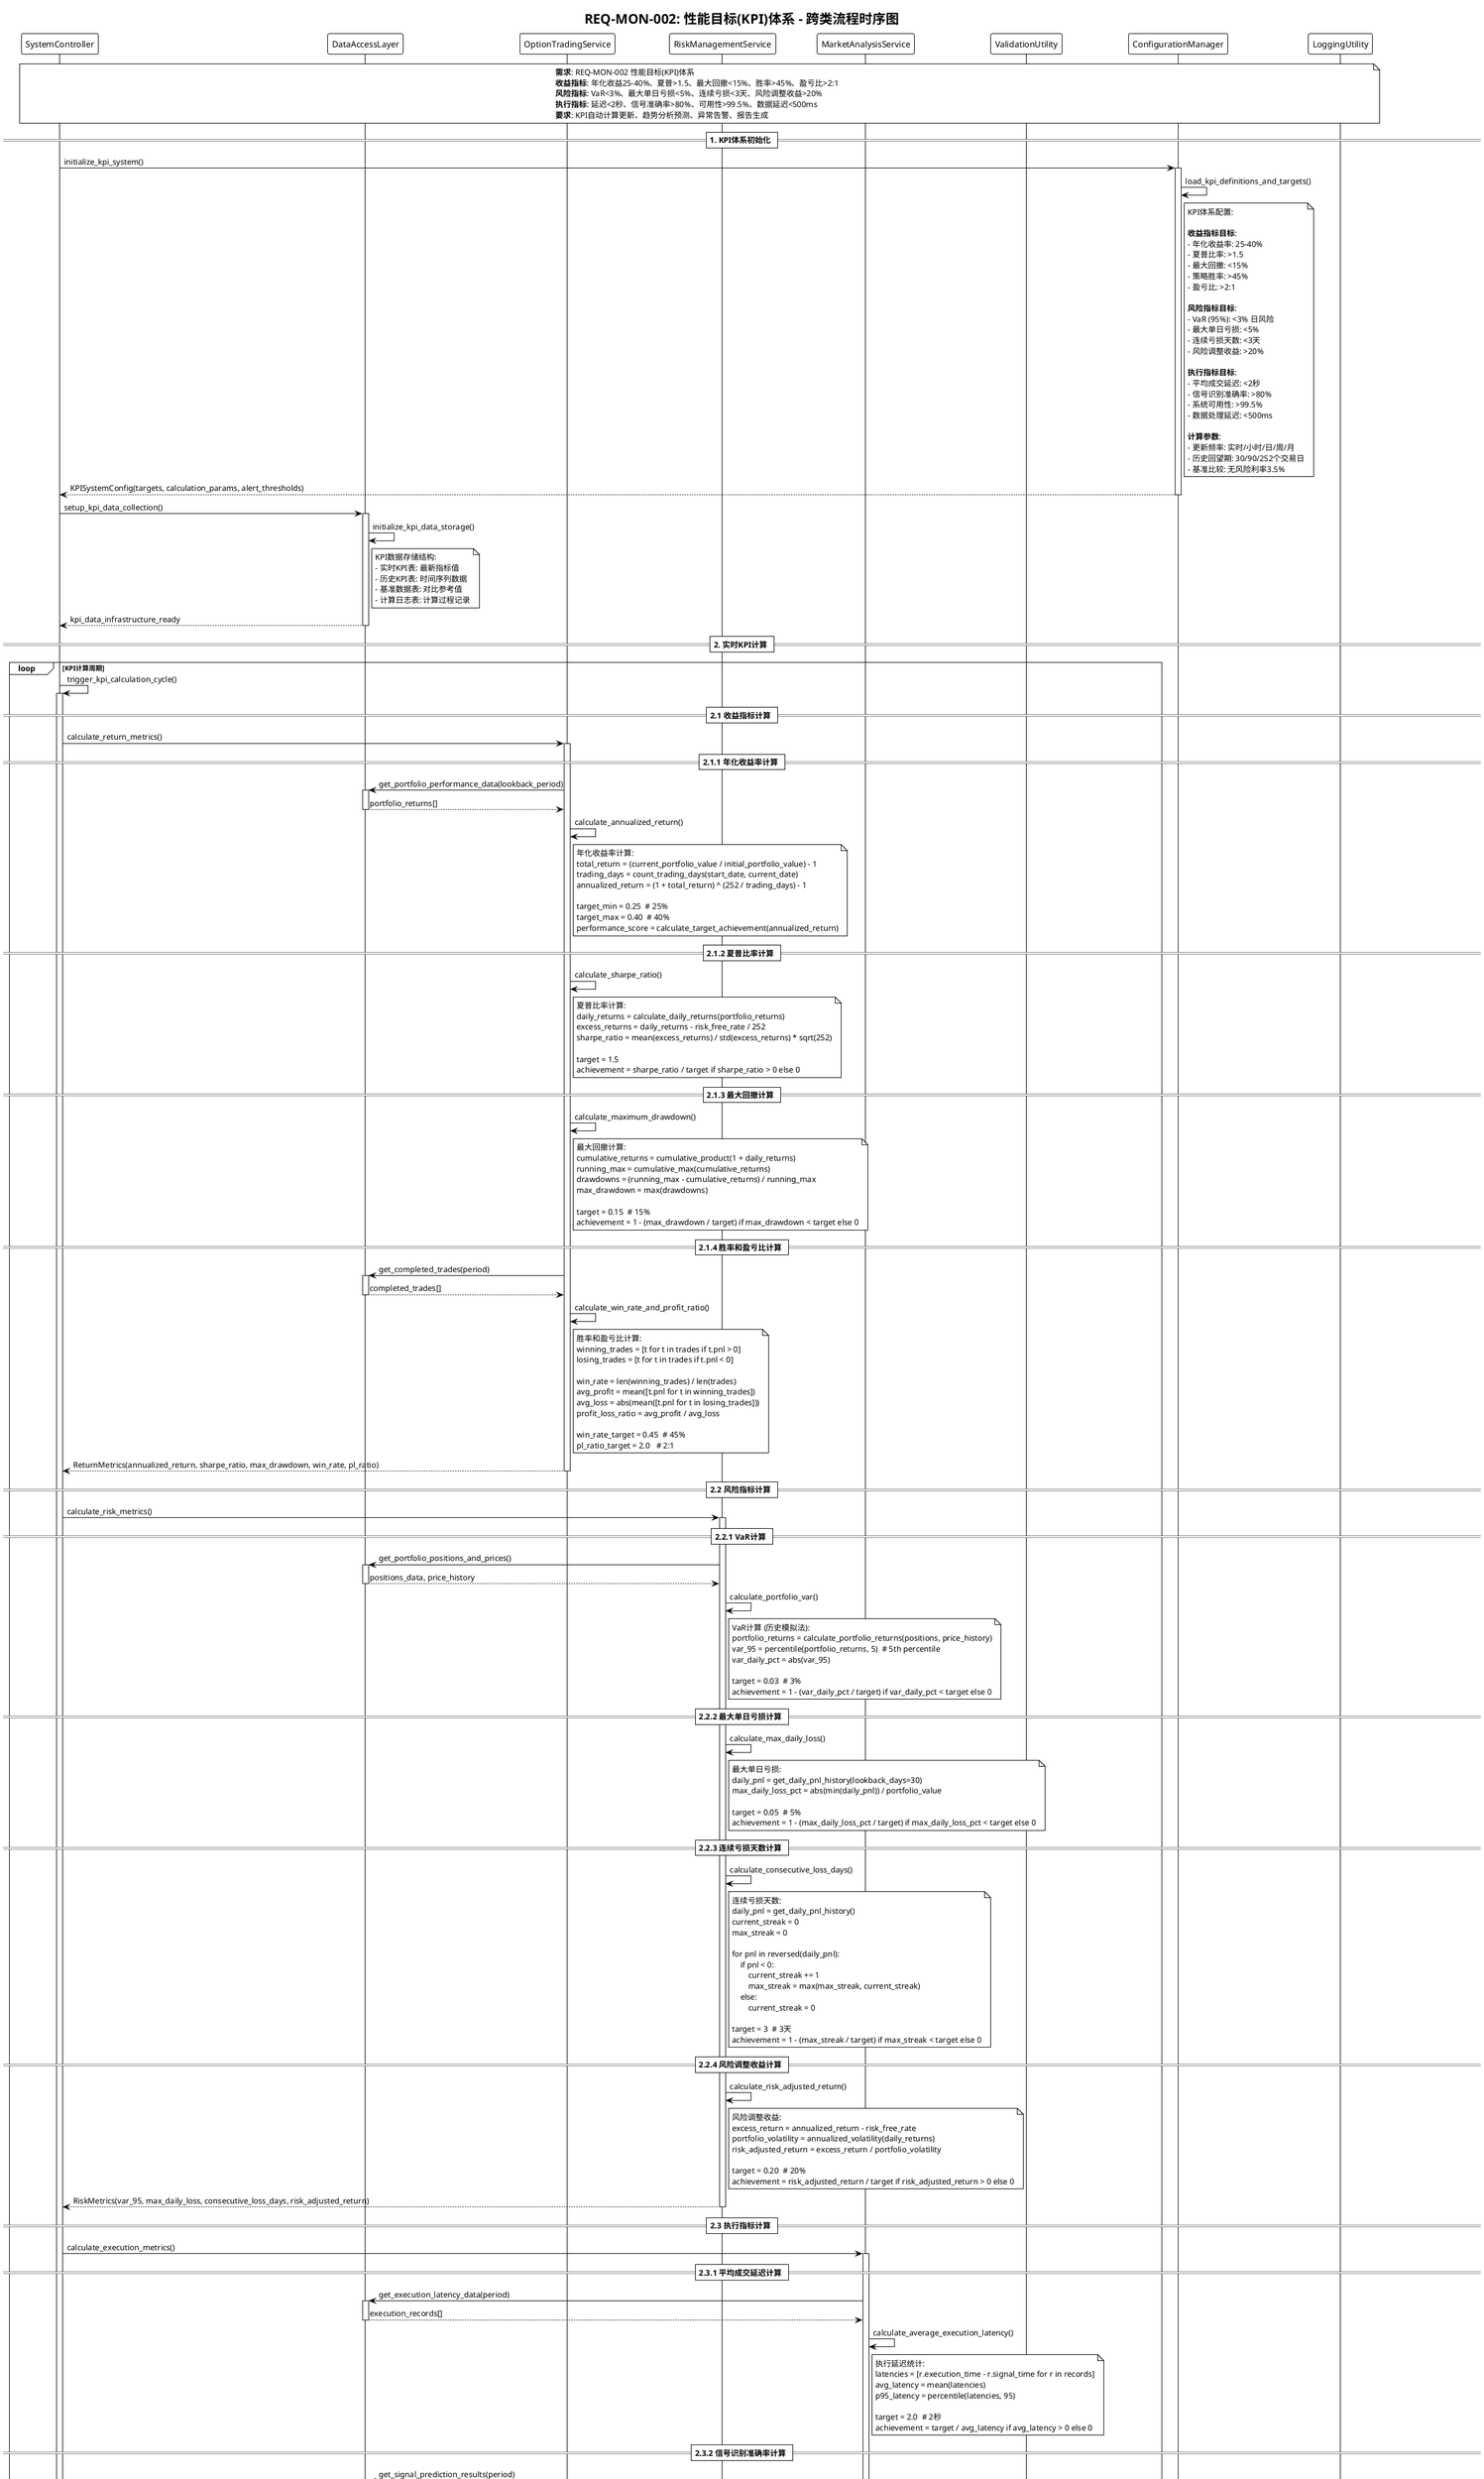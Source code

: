 @startuml REQ-MON-002 性能目标KPI体系流程时序图
!theme plain

title REQ-MON-002: 性能目标(KPI)体系 - 跨类流程时序图

participant "SystemController" as SC
participant "DataAccessLayer" as DAL
participant "OptionTradingService" as OTS
participant "RiskManagementService" as RMS
participant "MarketAnalysisService" as MAS
participant "ValidationUtility" as VU
participant "ConfigurationManager" as CM
participant "LoggingUtility" as LU

note over SC, LU
  **需求**: REQ-MON-002 性能目标(KPI)体系
  **收益指标**: 年化收益25-40%、夏普>1.5、最大回撤<15%、胜率>45%、盈亏比>2:1
  **风险指标**: VaR<3%、最大单日亏损<5%、连续亏损<3天、风险调整收益>20%
  **执行指标**: 延迟<2秒、信号准确率>80%、可用性>99.5%、数据延迟<500ms
  **要求**: KPI自动计算更新、趋势分析预测、异常告警、报告生成
end note

== 1. KPI体系初始化 ==

SC -> CM: initialize_kpi_system()
activate CM

CM -> CM: load_kpi_definitions_and_targets()
note right CM
  KPI体系配置:
  
  **收益指标目标**:
  - 年化收益率: 25-40%
  - 夏普比率: >1.5
  - 最大回撤: <15%
  - 策略胜率: >45%
  - 盈亏比: >2:1
  
  **风险指标目标**:
  - VaR (95%): <3% 日风险
  - 最大单日亏损: <5%
  - 连续亏损天数: <3天
  - 风险调整收益: >20%
  
  **执行指标目标**:
  - 平均成交延迟: <2秒
  - 信号识别准确率: >80%
  - 系统可用性: >99.5%
  - 数据处理延迟: <500ms
  
  **计算参数**:
  - 更新频率: 实时/小时/日/周/月
  - 历史回望期: 30/90/252个交易日
  - 基准比较: 无风险利率3.5%
end note

CM --> SC: KPISystemConfig(targets, calculation_params, alert_thresholds)
deactivate CM

SC -> DAL: setup_kpi_data_collection()
activate DAL

DAL -> DAL: initialize_kpi_data_storage()
note right DAL
  KPI数据存储结构:
  - 实时KPI表: 最新指标值
  - 历史KPI表: 时间序列数据
  - 基准数据表: 对比参考值
  - 计算日志表: 计算过程记录
end note

DAL --> SC: kpi_data_infrastructure_ready
deactivate DAL

== 2. 实时KPI计算 ==

loop KPI计算周期
    SC -> SC: trigger_kpi_calculation_cycle()
    activate SC
    
    == 2.1 收益指标计算 ==
    
    SC -> OTS: calculate_return_metrics()
    activate OTS
    
    == 2.1.1 年化收益率计算 ==
    
    OTS -> DAL: get_portfolio_performance_data(lookback_period)
    activate DAL
    DAL --> OTS: portfolio_returns[]
    deactivate DAL
    
    OTS -> OTS: calculate_annualized_return()
    note right OTS
      年化收益率计算:
      total_return = (current_portfolio_value / initial_portfolio_value) - 1
      trading_days = count_trading_days(start_date, current_date)
      annualized_return = (1 + total_return) ^ (252 / trading_days) - 1
      
      target_min = 0.25  # 25%
      target_max = 0.40  # 40%
      performance_score = calculate_target_achievement(annualized_return)
    end note
    
    == 2.1.2 夏普比率计算 ==
    
    OTS -> OTS: calculate_sharpe_ratio()
    note right OTS
      夏普比率计算:
      daily_returns = calculate_daily_returns(portfolio_returns)
      excess_returns = daily_returns - risk_free_rate / 252
      sharpe_ratio = mean(excess_returns) / std(excess_returns) * sqrt(252)
      
      target = 1.5
      achievement = sharpe_ratio / target if sharpe_ratio > 0 else 0
    end note
    
    == 2.1.3 最大回撤计算 ==
    
    OTS -> OTS: calculate_maximum_drawdown()
    note right OTS
      最大回撤计算:
      cumulative_returns = cumulative_product(1 + daily_returns)
      running_max = cumulative_max(cumulative_returns)
      drawdowns = (running_max - cumulative_returns) / running_max
      max_drawdown = max(drawdowns)
      
      target = 0.15  # 15%
      achievement = 1 - (max_drawdown / target) if max_drawdown < target else 0
    end note
    
    == 2.1.4 胜率和盈亏比计算 ==
    
    OTS -> DAL: get_completed_trades(period)
    activate DAL
    DAL --> OTS: completed_trades[]
    deactivate DAL
    
    OTS -> OTS: calculate_win_rate_and_profit_ratio()
    note right OTS
      胜率和盈亏比计算:
      winning_trades = [t for t in trades if t.pnl > 0]
      losing_trades = [t for t in trades if t.pnl < 0]
      
      win_rate = len(winning_trades) / len(trades)
      avg_profit = mean([t.pnl for t in winning_trades])
      avg_loss = abs(mean([t.pnl for t in losing_trades]))
      profit_loss_ratio = avg_profit / avg_loss
      
      win_rate_target = 0.45  # 45%
      pl_ratio_target = 2.0   # 2:1
    end note
    
    OTS --> SC: ReturnMetrics(annualized_return, sharpe_ratio, max_drawdown, win_rate, pl_ratio)
    deactivate OTS
    
    == 2.2 风险指标计算 ==
    
    SC -> RMS: calculate_risk_metrics()
    activate RMS
    
    == 2.2.1 VaR计算 ==
    
    RMS -> DAL: get_portfolio_positions_and_prices()
    activate DAL
    DAL --> RMS: positions_data, price_history
    deactivate DAL
    
    RMS -> RMS: calculate_portfolio_var()
    note right RMS
      VaR计算 (历史模拟法):
      portfolio_returns = calculate_portfolio_returns(positions, price_history)
      var_95 = percentile(portfolio_returns, 5)  # 5th percentile
      var_daily_pct = abs(var_95)
      
      target = 0.03  # 3%
      achievement = 1 - (var_daily_pct / target) if var_daily_pct < target else 0
    end note
    
    == 2.2.2 最大单日亏损计算 ==
    
    RMS -> RMS: calculate_max_daily_loss()
    note right RMS
      最大单日亏损:
      daily_pnl = get_daily_pnl_history(lookback_days=30)
      max_daily_loss_pct = abs(min(daily_pnl)) / portfolio_value
      
      target = 0.05  # 5%
      achievement = 1 - (max_daily_loss_pct / target) if max_daily_loss_pct < target else 0
    end note
    
    == 2.2.3 连续亏损天数计算 ==
    
    RMS -> RMS: calculate_consecutive_loss_days()
    note right RMS
      连续亏损天数:
      daily_pnl = get_daily_pnl_history()
      current_streak = 0
      max_streak = 0
      
      for pnl in reversed(daily_pnl):
          if pnl < 0:
              current_streak += 1
              max_streak = max(max_streak, current_streak)
          else:
              current_streak = 0
      
      target = 3  # 3天
      achievement = 1 - (max_streak / target) if max_streak < target else 0
    end note
    
    == 2.2.4 风险调整收益计算 ==
    
    RMS -> RMS: calculate_risk_adjusted_return()
    note right RMS
      风险调整收益:
      excess_return = annualized_return - risk_free_rate
      portfolio_volatility = annualized_volatility(daily_returns)
      risk_adjusted_return = excess_return / portfolio_volatility
      
      target = 0.20  # 20%
      achievement = risk_adjusted_return / target if risk_adjusted_return > 0 else 0
    end note
    
    RMS --> SC: RiskMetrics(var_95, max_daily_loss, consecutive_loss_days, risk_adjusted_return)
    deactivate RMS
    
    == 2.3 执行指标计算 ==
    
    SC -> MAS: calculate_execution_metrics()
    activate MAS
    
    == 2.3.1 平均成交延迟计算 ==
    
    MAS -> DAL: get_execution_latency_data(period)
    activate DAL
    DAL --> MAS: execution_records[]
    deactivate DAL
    
    MAS -> MAS: calculate_average_execution_latency()
    note right MAS
      执行延迟统计:
      latencies = [r.execution_time - r.signal_time for r in records]
      avg_latency = mean(latencies)
      p95_latency = percentile(latencies, 95)
      
      target = 2.0  # 2秒
      achievement = target / avg_latency if avg_latency > 0 else 0
    end note
    
    == 2.3.2 信号识别准确率计算 ==
    
    MAS -> DAL: get_signal_prediction_results(period)
    activate DAL
    DAL --> MAS: signal_results[]
    deactivate DAL
    
    MAS -> MAS: calculate_signal_accuracy()
    note right MAS
      信号准确率:
      correct_predictions = [s for s in signals if s.predicted == s.actual_outcome]
      accuracy_rate = len(correct_predictions) / len(signals)
      
      target = 0.80  # 80%
      achievement = accuracy_rate / target if accuracy_rate > 0 else 0
    end note
    
    == 2.3.3 系统可用性计算 ==
    
    MAS -> DAL: get_system_uptime_data(period)
    activate DAL
    DAL --> MAS: uptime_records[]
    deactivate DAL
    
    MAS -> MAS: calculate_system_availability()
    note right MAS
      系统可用性:
      total_time = end_time - start_time
      downtime = sum(outage_durations)
      availability = (total_time - downtime) / total_time
      
      target = 0.995  # 99.5%
      achievement = availability / target if availability > 0 else 0
    end note
    
    == 2.3.4 数据处理延迟计算 ==
    
    MAS -> DAL: get_data_processing_latency(period)
    activate DAL
    DAL --> MAS: data_latency_records[]
    deactivate DAL
    
    MAS -> MAS: calculate_data_processing_latency()
    note right MAS
      数据处理延迟:
      latencies = [r.processing_time - r.receive_time for r in records]
      avg_data_latency = mean(latencies)
      p95_data_latency = percentile(latencies, 95)
      
      target = 0.5  # 500ms
      achievement = target / avg_data_latency if avg_data_latency > 0 else 0
    end note
    
    MAS --> SC: ExecutionMetrics(avg_latency, signal_accuracy, availability, data_latency)
    deactivate MAS
    
    deactivate SC
end

== 3. KPI综合评估和评分 ==

SC -> VU: evaluate_comprehensive_kpi_performance(return_metrics, risk_metrics, execution_metrics)
activate VU

VU -> VU: calculate_weighted_kpi_scores()
note right VU
  KPI综合评分:
  
  收益指标权重 (40%):
  - 年化收益: 15%
  - 夏普比率: 10%
  - 最大回撤: 8%
  - 胜率: 4%
  - 盈亏比: 3%
  
  风险指标权重 (35%):
  - VaR: 12%
  - 最大单日亏损: 10%
  - 连续亏损天数: 8%
  - 风险调整收益: 5%
  
  执行指标权重 (25%):
  - 执行延迟: 8%
  - 信号准确率: 7%
  - 系统可用性: 6%
  - 数据延迟: 4%
  
  总分 = Σ(指标成就度 × 权重)
end note

VU -> VU: generate_kpi_performance_rating()
note right VU
  KPI绩效评级:
  total_score = weighted_sum(all_kpi_achievements)
  
  performance_rating = {
      90-100: "EXCELLENT",
      80-89:  "GOOD", 
      70-79:  "SATISFACTORY",
      60-69:  "NEEDS_IMPROVEMENT",
      <60:    "POOR"
  }
end note

VU --> SC: KPIEvaluation(total_score, rating, individual_scores, improvement_areas)
deactivate VU

== 4. KPI趋势分析和预测 ==

SC -> DAL: perform_kpi_trend_analysis(historical_kpi_data)
activate DAL

DAL -> DAL: analyze_kpi_historical_trends()
note right DAL
  KPI趋势分析:
  - 移动平均趋势分析
  - 季节性模式识别
  - 周期性波动检测
  - 异常值识别和处理
  - 相关性分析
end note

DAL -> DAL: predict_kpi_future_performance()
note right DAL
  KPI预测模型:
  - 线性回归趋势预测
  - 移动平均预测
  - 季节性调整预测
  - 置信区间计算
  - 目标达成概率评估
end note

DAL --> SC: KPITrendAnalysis(trends, predictions, confidence_intervals, target_probability)
deactivate DAL

== 5. KPI异常告警机制 ==

SC -> VU: monitor_kpi_anomalies(current_kpi_values, historical_baselines)
activate VU

== 5.1 目标偏离告警 ==

VU -> VU: check_target_deviation_alerts()
note right VU
  目标偏离检查:
  
  严重偏离 (立即告警):
  - 年化收益 < 15%
  - 夏普比率 < 1.0
  - 最大回撤 > 20%
  - 胜率 < 35%
  - VaR > 5%
  
  中度偏离 (警告):
  - 指标偏离目标 > 20%
  - 连续3天未达标
  - 趋势恶化超过预期
end note

== 5.2 趋势恶化告警 ==

VU -> VU: check_trend_deterioration_alerts()
note right VU
  趋势恶化检查:
  - KPI连续下降 > 5天
  - 月度KPI下降 > 15%
  - 预测目标达成概率 < 60%
  - 综合评分下降一个等级
end note

== 5.3 系统性能告警 ==

VU -> VU: check_system_performance_alerts()
note right VU
  系统性能告警:
  - 执行延迟 > 3秒
  - 信号准确率 < 70%
  - 系统可用性 < 99%
  - 数据延迟 > 1秒
end note

alt 发现KPI异常
    VU -> LU: generate_kpi_alert(alert_type, severity, affected_kpis, recommendations)
    activate LU
    
    LU -> LU: send_kpi_alert_notifications()
    note right LU
      KPI告警通知:
      - 实时推送到监控面板
      - 邮件通知相关责任人
      - 短信通知(严重告警)
      - 自动触发改进措施建议
    end note
    
    LU --> VU: kpi_alert_sent
    deactivate LU

else KPI正常
    VU -> VU: log_normal_kpi_status()
end

VU --> SC: kpi_anomaly_monitoring_complete
deactivate VU

== 6. KPI报告自动生成 ==

SC -> LU: generate_kpi_reports(report_type, period)
activate LU

== 6.1 日报生成 ==

alt 日报请求
    LU -> LU: generate_daily_kpi_report()
    note right LU
      日报内容:
      - 当日KPI达成情况
      - 与前日对比分析
      - 当日交易绩效总结
      - 风险控制效果评估
      - 明日改进建议
    end note

== 6.2 周报生成 ==

else 周报请求
    LU -> LU: generate_weekly_kpi_report()
    note right LU
      周报内容:
      - 周度KPI趋势分析
      - 策略效果评估
      - 风险管理总结
      - 市场环境影响分析
      - 下周策略调整建议
    end note

== 6.3 月报生成 ==

else 月报请求
    LU -> LU: generate_monthly_kpi_report()
    note right LU
      月报内容:
      - 月度绩效全面评估
      - 年化指标达成进度
      - 策略优化效果分析
      - 市场适应性评价
      - 季度目标调整建议
    end note
end

LU -> LU: format_and_distribute_report()
note right LU
  报告分发:
  - PDF格式报告生成
  - 自动邮件发送
  - 系统内报告存档
  - 关键指标推送
end note

LU --> SC: kpi_report_generated(report_file, distribution_status)
deactivate LU

== 7. KPI体系持续优化 ==

SC -> CM: optimize_kpi_system(performance_feedback, market_conditions)
activate CM

CM -> CM: review_kpi_targets_appropriateness()
note right CM
  KPI目标优化:
  - 基于历史达成率调整目标
  - 考虑市场环境变化
  - 参考行业基准对比
  - 平衡挑战性和可达性
end note

CM -> CM: update_kpi_calculation_methodology()
note right CM
  计算方法优化:
  - 改进统计方法
  - 增加新的衡量维度
  - 优化权重分配
  - 增强预测模型
end note

CM --> SC: optimized_kpi_system_config(updated_targets, improved_calculations)
deactivate CM

note over SC, LU
  **验收标准**:
  ✓ KPI自动计算和更新
  ✓ KPI趋势分析和预测
  ✓ KPI异常告警机制
  ✓ KPI报告自动生成
end note

@enduml
